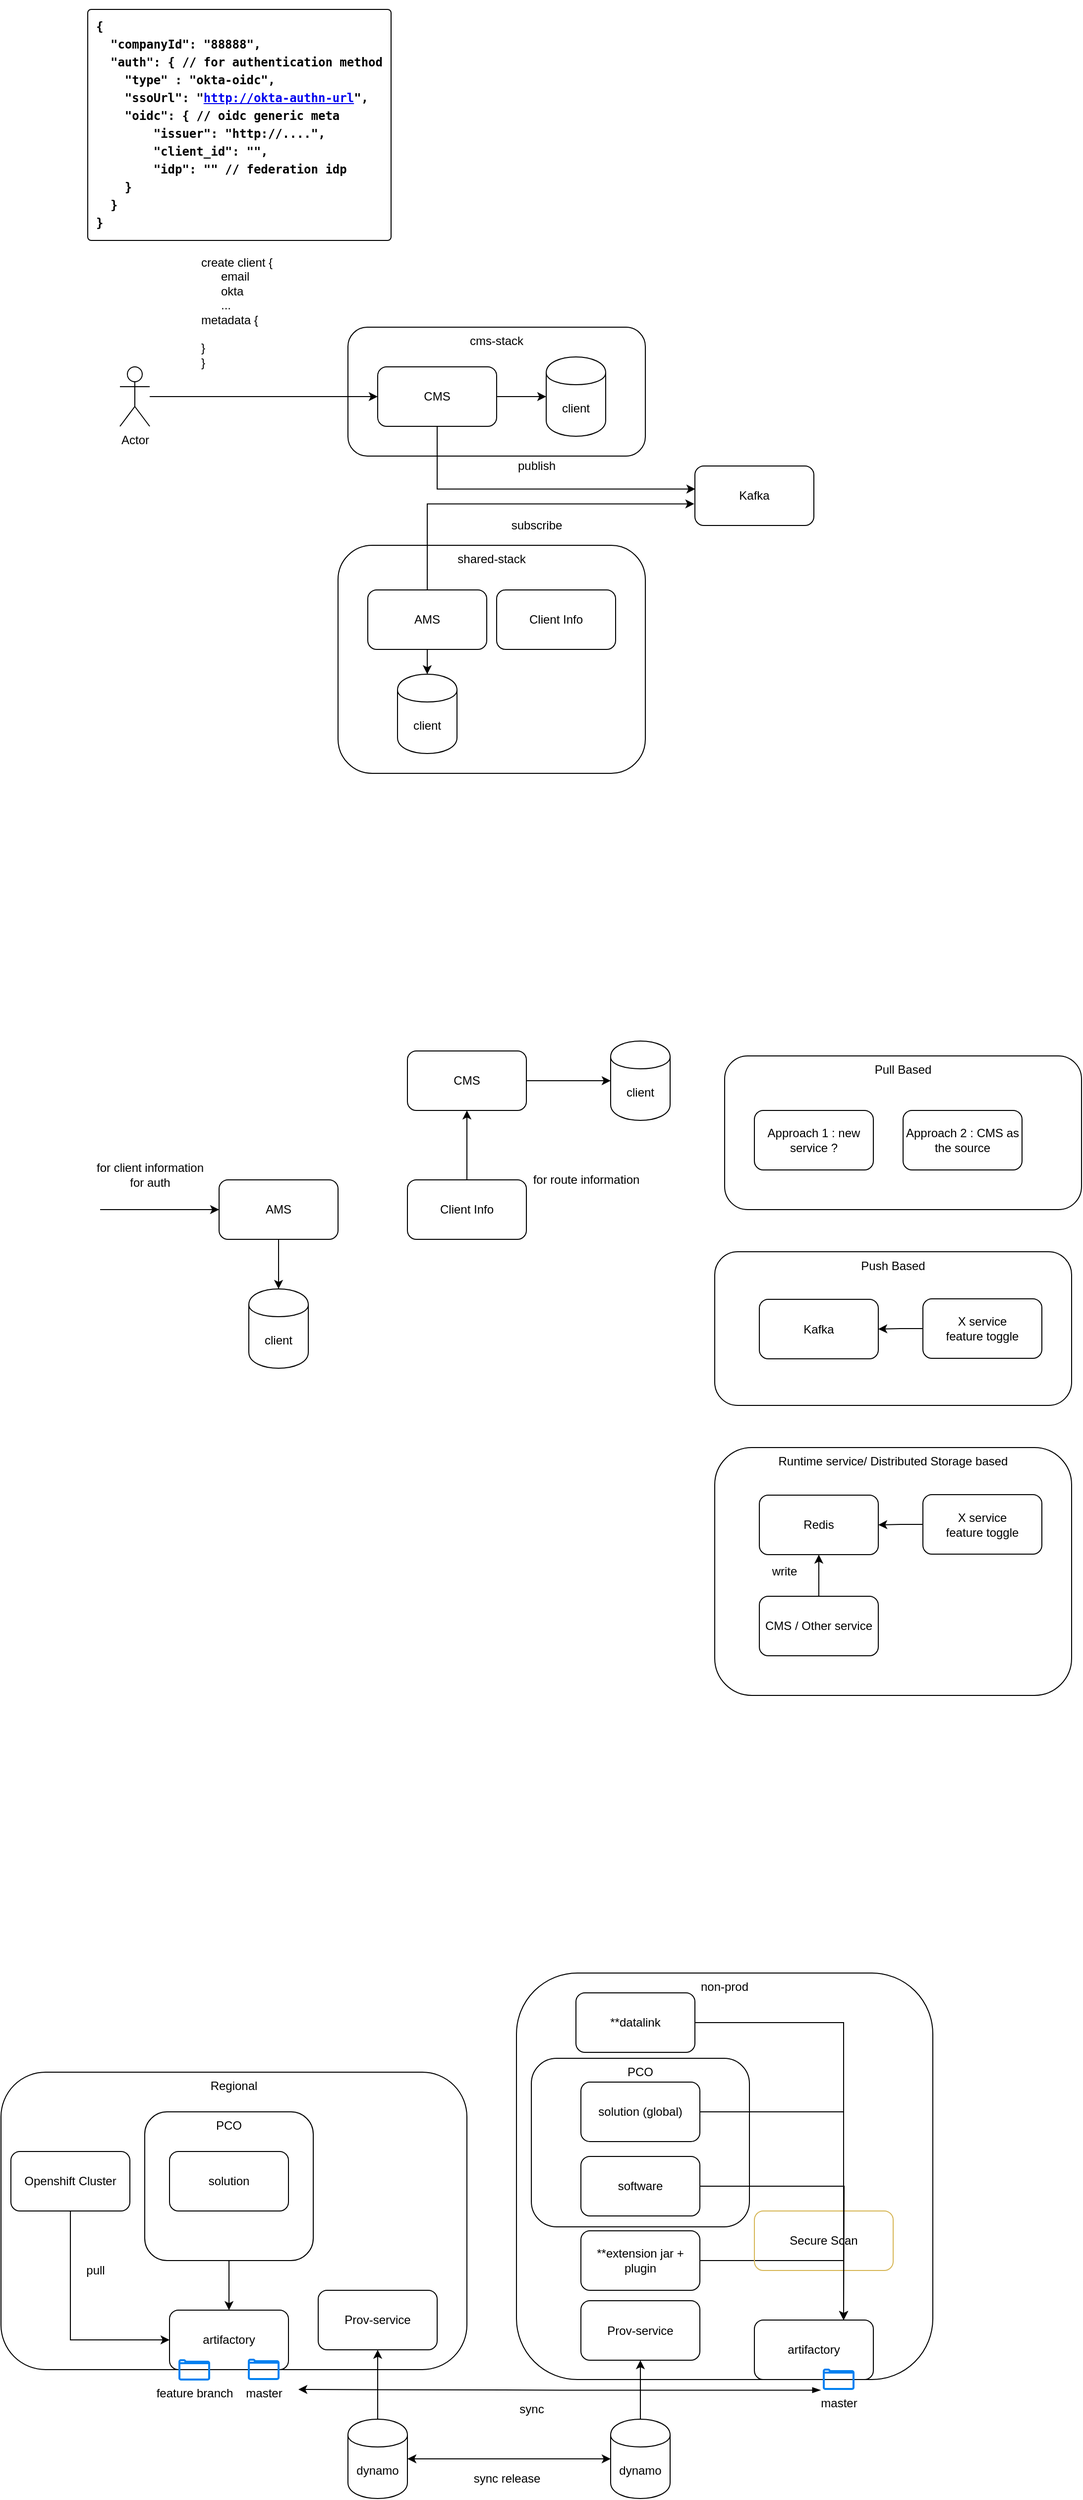 <mxfile version="13.4.4" type="github">
  <diagram id="QwgGPqd0MF7SwD2WUHnU" name="Page-1">
    <mxGraphModel dx="1373" dy="2388" grid="1" gridSize="10" guides="1" tooltips="1" connect="1" arrows="1" fold="1" page="1" pageScale="1" pageWidth="1200" pageHeight="1600" math="0" shadow="0">
      <root>
        <mxCell id="0" />
        <mxCell id="1" parent="0" />
        <mxCell id="JEOs9_bkAiMNrlxeWsTZ-37" value="Push Based" style="rounded=1;whiteSpace=wrap;html=1;align=center;verticalAlign=top;" vertex="1" parent="1">
          <mxGeometry x="790" y="1072.5" width="360" height="155" as="geometry" />
        </mxCell>
        <mxCell id="JEOs9_bkAiMNrlxeWsTZ-36" value="Pull Based" style="rounded=1;whiteSpace=wrap;html=1;align=center;verticalAlign=top;" vertex="1" parent="1">
          <mxGeometry x="800" y="875" width="360" height="155" as="geometry" />
        </mxCell>
        <mxCell id="JEOs9_bkAiMNrlxeWsTZ-1" value="shared-stack" style="rounded=1;whiteSpace=wrap;html=1;verticalAlign=top;" vertex="1" parent="1">
          <mxGeometry x="410" y="360" width="310" height="230" as="geometry" />
        </mxCell>
        <mxCell id="JEOs9_bkAiMNrlxeWsTZ-2" value="cms-stack" style="rounded=1;whiteSpace=wrap;html=1;verticalAlign=top;" vertex="1" parent="1">
          <mxGeometry x="420" y="140" width="300" height="130" as="geometry" />
        </mxCell>
        <mxCell id="JEOs9_bkAiMNrlxeWsTZ-5" style="edgeStyle=orthogonalEdgeStyle;rounded=0;orthogonalLoop=1;jettySize=auto;html=1;exitX=1;exitY=0.5;exitDx=0;exitDy=0;" edge="1" parent="1" source="JEOs9_bkAiMNrlxeWsTZ-3" target="JEOs9_bkAiMNrlxeWsTZ-4">
          <mxGeometry relative="1" as="geometry" />
        </mxCell>
        <mxCell id="JEOs9_bkAiMNrlxeWsTZ-13" style="edgeStyle=orthogonalEdgeStyle;rounded=0;orthogonalLoop=1;jettySize=auto;html=1;exitX=0.5;exitY=1;exitDx=0;exitDy=0;entryX=0.004;entryY=0.387;entryDx=0;entryDy=0;entryPerimeter=0;" edge="1" parent="1" source="JEOs9_bkAiMNrlxeWsTZ-3" target="JEOs9_bkAiMNrlxeWsTZ-9">
          <mxGeometry relative="1" as="geometry" />
        </mxCell>
        <mxCell id="JEOs9_bkAiMNrlxeWsTZ-3" value="CMS" style="rounded=1;whiteSpace=wrap;html=1;" vertex="1" parent="1">
          <mxGeometry x="450" y="180" width="120" height="60" as="geometry" />
        </mxCell>
        <mxCell id="JEOs9_bkAiMNrlxeWsTZ-4" value="client" style="shape=cylinder;whiteSpace=wrap;html=1;boundedLbl=1;backgroundOutline=1;" vertex="1" parent="1">
          <mxGeometry x="620" y="170" width="60" height="80" as="geometry" />
        </mxCell>
        <mxCell id="JEOs9_bkAiMNrlxeWsTZ-7" style="edgeStyle=orthogonalEdgeStyle;rounded=0;orthogonalLoop=1;jettySize=auto;html=1;" edge="1" parent="1" source="JEOs9_bkAiMNrlxeWsTZ-6" target="JEOs9_bkAiMNrlxeWsTZ-3">
          <mxGeometry relative="1" as="geometry" />
        </mxCell>
        <mxCell id="JEOs9_bkAiMNrlxeWsTZ-6" value="Actor" style="shape=umlActor;verticalLabelPosition=bottom;verticalAlign=top;html=1;outlineConnect=0;" vertex="1" parent="1">
          <mxGeometry x="190" y="180" width="30" height="60" as="geometry" />
        </mxCell>
        <mxCell id="2" value="create client {&lt;br&gt;&amp;nbsp; &amp;nbsp; &amp;nbsp; email&lt;br&gt;&amp;nbsp; &amp;nbsp; &amp;nbsp; okta&lt;br&gt;&amp;nbsp; &amp;nbsp; &amp;nbsp; ...&lt;br&gt;metadata {&lt;br&gt;&lt;br&gt;}&lt;br&gt;&lt;div&gt;&lt;span&gt;}&lt;/span&gt;&lt;/div&gt;" style="text;html=1;align=left;verticalAlign=middle;resizable=0;points=[];autosize=1;" vertex="1" parent="1">
          <mxGeometry x="270" y="70" width="90" height="110" as="geometry" />
        </mxCell>
        <mxCell id="JEOs9_bkAiMNrlxeWsTZ-8" value="&lt;pre class=&quot;c-mrkdwn__pre&quot; style=&quot;box-sizing: inherit ; margin-top: 4px ; margin-bottom: 4px ; padding: 8px ; line-height: 1.5 ; overflow-wrap: break-word ; word-break: normal ; border: 1px solid ; border-radius: 4px ; text-align: left&quot;&gt;&lt;b&gt;{&lt;span style=&quot;box-sizing: inherit&quot;&gt;&lt;br style=&quot;box-sizing: inherit&quot;&gt;&lt;/span&gt;  &quot;companyId&quot;: &quot;88888&quot;,&lt;span style=&quot;box-sizing: inherit&quot;&gt;&lt;br style=&quot;box-sizing: inherit&quot;&gt;&lt;/span&gt;  &quot;auth&quot;: { // for authentication method&lt;span style=&quot;box-sizing: inherit&quot;&gt;&lt;br style=&quot;box-sizing: inherit&quot;&gt;&lt;/span&gt;    &quot;type&quot; : &quot;okta-oidc&quot;,&lt;span style=&quot;box-sizing: inherit&quot;&gt;&lt;br style=&quot;box-sizing: inherit&quot;&gt;&lt;/span&gt;    &quot;ssoUrl&quot;: &quot;&lt;a target=&quot;_blank&quot; class=&quot;c-link&quot; href=&quot;http://okta-authn-url/&quot; style=&quot;box-sizing: inherit&quot;&gt;http://okta-authn-url&lt;/a&gt;&quot;,&lt;span style=&quot;box-sizing: inherit&quot;&gt;&lt;br style=&quot;box-sizing: inherit&quot;&gt;&lt;/span&gt;    &quot;oidc&quot;: { // oidc generic meta&lt;span style=&quot;box-sizing: inherit&quot;&gt;&lt;br style=&quot;box-sizing: inherit&quot;&gt;&lt;/span&gt;        &quot;issuer&quot;: &quot;http://....&quot;,&lt;span style=&quot;box-sizing: inherit&quot;&gt;&lt;br style=&quot;box-sizing: inherit&quot;&gt;&lt;/span&gt;        &quot;client_id&quot;: &quot;&quot;,&lt;span style=&quot;box-sizing: inherit&quot;&gt;&lt;br style=&quot;box-sizing: inherit&quot;&gt;&lt;/span&gt;        &quot;idp&quot;: &quot;&quot; // federation idp&lt;span style=&quot;box-sizing: inherit&quot;&gt;&lt;br style=&quot;box-sizing: inherit&quot;&gt;&lt;/span&gt;    }      &lt;span style=&quot;box-sizing: inherit&quot;&gt;&lt;br style=&quot;box-sizing: inherit&quot;&gt;&lt;/span&gt;  }&lt;span style=&quot;box-sizing: inherit&quot;&gt;&lt;br style=&quot;box-sizing: inherit&quot;&gt;&lt;/span&gt;}&lt;/b&gt;&lt;/pre&gt;" style="text;html=1;align=center;verticalAlign=middle;resizable=0;points=[];autosize=1;" vertex="1" parent="1">
          <mxGeometry x="150" y="-190" width="320" height="250" as="geometry" />
        </mxCell>
        <mxCell id="JEOs9_bkAiMNrlxeWsTZ-9" value="Kafka" style="rounded=1;whiteSpace=wrap;html=1;align=center;" vertex="1" parent="1">
          <mxGeometry x="770" y="280" width="120" height="60" as="geometry" />
        </mxCell>
        <mxCell id="JEOs9_bkAiMNrlxeWsTZ-14" style="edgeStyle=orthogonalEdgeStyle;rounded=0;orthogonalLoop=1;jettySize=auto;html=1;exitX=0.5;exitY=0;exitDx=0;exitDy=0;entryX=-0.005;entryY=0.637;entryDx=0;entryDy=0;entryPerimeter=0;" edge="1" parent="1" source="JEOs9_bkAiMNrlxeWsTZ-10" target="JEOs9_bkAiMNrlxeWsTZ-9">
          <mxGeometry relative="1" as="geometry" />
        </mxCell>
        <mxCell id="JEOs9_bkAiMNrlxeWsTZ-17" style="edgeStyle=orthogonalEdgeStyle;rounded=0;orthogonalLoop=1;jettySize=auto;html=1;exitX=0.5;exitY=1;exitDx=0;exitDy=0;entryX=0.5;entryY=0;entryDx=0;entryDy=0;" edge="1" parent="1" source="JEOs9_bkAiMNrlxeWsTZ-10" target="JEOs9_bkAiMNrlxeWsTZ-12">
          <mxGeometry relative="1" as="geometry" />
        </mxCell>
        <mxCell id="JEOs9_bkAiMNrlxeWsTZ-10" value="AMS" style="rounded=1;whiteSpace=wrap;html=1;" vertex="1" parent="1">
          <mxGeometry x="440" y="405" width="120" height="60" as="geometry" />
        </mxCell>
        <mxCell id="JEOs9_bkAiMNrlxeWsTZ-11" value="Client Info" style="rounded=1;whiteSpace=wrap;html=1;align=center;" vertex="1" parent="1">
          <mxGeometry x="570" y="405" width="120" height="60" as="geometry" />
        </mxCell>
        <mxCell id="JEOs9_bkAiMNrlxeWsTZ-12" value="client" style="shape=cylinder;whiteSpace=wrap;html=1;boundedLbl=1;backgroundOutline=1;" vertex="1" parent="1">
          <mxGeometry x="470" y="490" width="60" height="80" as="geometry" />
        </mxCell>
        <mxCell id="JEOs9_bkAiMNrlxeWsTZ-15" value="publish" style="text;html=1;align=center;verticalAlign=middle;resizable=0;points=[];autosize=1;" vertex="1" parent="1">
          <mxGeometry x="585" y="270" width="50" height="20" as="geometry" />
        </mxCell>
        <mxCell id="JEOs9_bkAiMNrlxeWsTZ-16" value="subscribe" style="text;html=1;align=center;verticalAlign=middle;resizable=0;points=[];autosize=1;" vertex="1" parent="1">
          <mxGeometry x="575" y="330" width="70" height="20" as="geometry" />
        </mxCell>
        <mxCell id="JEOs9_bkAiMNrlxeWsTZ-29" style="edgeStyle=orthogonalEdgeStyle;rounded=0;orthogonalLoop=1;jettySize=auto;html=1;entryX=0;entryY=0.5;entryDx=0;entryDy=0;" edge="1" parent="1" source="JEOs9_bkAiMNrlxeWsTZ-19" target="JEOs9_bkAiMNrlxeWsTZ-28">
          <mxGeometry relative="1" as="geometry" />
        </mxCell>
        <mxCell id="JEOs9_bkAiMNrlxeWsTZ-19" value="CMS" style="rounded=1;whiteSpace=wrap;html=1;" vertex="1" parent="1">
          <mxGeometry x="480" y="870" width="120" height="60" as="geometry" />
        </mxCell>
        <mxCell id="JEOs9_bkAiMNrlxeWsTZ-21" style="edgeStyle=orthogonalEdgeStyle;rounded=0;orthogonalLoop=1;jettySize=auto;html=1;entryX=0.5;entryY=1;entryDx=0;entryDy=0;" edge="1" parent="1" source="JEOs9_bkAiMNrlxeWsTZ-20" target="JEOs9_bkAiMNrlxeWsTZ-19">
          <mxGeometry relative="1" as="geometry" />
        </mxCell>
        <mxCell id="JEOs9_bkAiMNrlxeWsTZ-20" value="Client Info" style="rounded=1;whiteSpace=wrap;html=1;align=center;" vertex="1" parent="1">
          <mxGeometry x="480" y="1000" width="120" height="60" as="geometry" />
        </mxCell>
        <mxCell id="JEOs9_bkAiMNrlxeWsTZ-22" value="for route information" style="text;html=1;align=center;verticalAlign=middle;resizable=0;points=[];autosize=1;" vertex="1" parent="1">
          <mxGeometry x="600" y="990" width="120" height="20" as="geometry" />
        </mxCell>
        <mxCell id="JEOs9_bkAiMNrlxeWsTZ-25" style="edgeStyle=orthogonalEdgeStyle;rounded=0;orthogonalLoop=1;jettySize=auto;html=1;exitX=0.5;exitY=1;exitDx=0;exitDy=0;entryX=0.5;entryY=0;entryDx=0;entryDy=0;" edge="1" parent="1" source="JEOs9_bkAiMNrlxeWsTZ-23" target="JEOs9_bkAiMNrlxeWsTZ-24">
          <mxGeometry relative="1" as="geometry" />
        </mxCell>
        <mxCell id="JEOs9_bkAiMNrlxeWsTZ-23" value="AMS" style="rounded=1;whiteSpace=wrap;html=1;" vertex="1" parent="1">
          <mxGeometry x="290" y="1000" width="120" height="60" as="geometry" />
        </mxCell>
        <mxCell id="JEOs9_bkAiMNrlxeWsTZ-24" value="client" style="shape=cylinder;whiteSpace=wrap;html=1;boundedLbl=1;backgroundOutline=1;" vertex="1" parent="1">
          <mxGeometry x="320" y="1110" width="60" height="80" as="geometry" />
        </mxCell>
        <mxCell id="JEOs9_bkAiMNrlxeWsTZ-26" value="" style="endArrow=classic;html=1;entryX=0;entryY=0.5;entryDx=0;entryDy=0;" edge="1" parent="1" target="JEOs9_bkAiMNrlxeWsTZ-23">
          <mxGeometry width="50" height="50" relative="1" as="geometry">
            <mxPoint x="170" y="1030" as="sourcePoint" />
            <mxPoint x="170" y="990" as="targetPoint" />
          </mxGeometry>
        </mxCell>
        <mxCell id="JEOs9_bkAiMNrlxeWsTZ-27" value="for client information&lt;br&gt;for auth" style="text;html=1;align=center;verticalAlign=middle;resizable=0;points=[];autosize=1;" vertex="1" parent="1">
          <mxGeometry x="160" y="980" width="120" height="30" as="geometry" />
        </mxCell>
        <mxCell id="JEOs9_bkAiMNrlxeWsTZ-28" value="client" style="shape=cylinder;whiteSpace=wrap;html=1;boundedLbl=1;backgroundOutline=1;align=center;" vertex="1" parent="1">
          <mxGeometry x="685" y="860" width="60" height="80" as="geometry" />
        </mxCell>
        <mxCell id="JEOs9_bkAiMNrlxeWsTZ-33" value="Approach 1 : new service ?" style="rounded=1;whiteSpace=wrap;html=1;align=center;" vertex="1" parent="1">
          <mxGeometry x="830" y="930" width="120" height="60" as="geometry" />
        </mxCell>
        <mxCell id="JEOs9_bkAiMNrlxeWsTZ-34" value="Approach 2 : CMS as the source" style="rounded=1;whiteSpace=wrap;html=1;align=center;" vertex="1" parent="1">
          <mxGeometry x="980" y="930" width="120" height="60" as="geometry" />
        </mxCell>
        <mxCell id="JEOs9_bkAiMNrlxeWsTZ-39" style="edgeStyle=orthogonalEdgeStyle;rounded=0;orthogonalLoop=1;jettySize=auto;html=1;entryX=1;entryY=0.5;entryDx=0;entryDy=0;" edge="1" parent="1" source="JEOs9_bkAiMNrlxeWsTZ-35" target="JEOs9_bkAiMNrlxeWsTZ-38">
          <mxGeometry relative="1" as="geometry" />
        </mxCell>
        <mxCell id="JEOs9_bkAiMNrlxeWsTZ-35" value="X service&lt;br&gt;feature toggle" style="rounded=1;whiteSpace=wrap;html=1;align=center;" vertex="1" parent="1">
          <mxGeometry x="1000" y="1120" width="120" height="60" as="geometry" />
        </mxCell>
        <mxCell id="JEOs9_bkAiMNrlxeWsTZ-38" value="Kafka" style="rounded=1;whiteSpace=wrap;html=1;align=center;" vertex="1" parent="1">
          <mxGeometry x="835" y="1120.5" width="120" height="60" as="geometry" />
        </mxCell>
        <mxCell id="JEOs9_bkAiMNrlxeWsTZ-40" value="Runtime service/ Distributed Storage based" style="rounded=1;whiteSpace=wrap;html=1;align=center;verticalAlign=top;" vertex="1" parent="1">
          <mxGeometry x="790" y="1270" width="360" height="250" as="geometry" />
        </mxCell>
        <mxCell id="JEOs9_bkAiMNrlxeWsTZ-41" style="edgeStyle=orthogonalEdgeStyle;rounded=0;orthogonalLoop=1;jettySize=auto;html=1;entryX=1;entryY=0.5;entryDx=0;entryDy=0;" edge="1" parent="1" source="JEOs9_bkAiMNrlxeWsTZ-42" target="JEOs9_bkAiMNrlxeWsTZ-43">
          <mxGeometry relative="1" as="geometry" />
        </mxCell>
        <mxCell id="JEOs9_bkAiMNrlxeWsTZ-42" value="X service&lt;br&gt;feature toggle" style="rounded=1;whiteSpace=wrap;html=1;align=center;" vertex="1" parent="1">
          <mxGeometry x="1000" y="1317.5" width="120" height="60" as="geometry" />
        </mxCell>
        <mxCell id="JEOs9_bkAiMNrlxeWsTZ-43" value="Redis" style="rounded=1;whiteSpace=wrap;html=1;align=center;" vertex="1" parent="1">
          <mxGeometry x="835" y="1318" width="120" height="60" as="geometry" />
        </mxCell>
        <mxCell id="JEOs9_bkAiMNrlxeWsTZ-45" style="edgeStyle=orthogonalEdgeStyle;rounded=0;orthogonalLoop=1;jettySize=auto;html=1;exitX=0.5;exitY=0;exitDx=0;exitDy=0;entryX=0.5;entryY=1;entryDx=0;entryDy=0;" edge="1" parent="1" source="JEOs9_bkAiMNrlxeWsTZ-44" target="JEOs9_bkAiMNrlxeWsTZ-43">
          <mxGeometry relative="1" as="geometry" />
        </mxCell>
        <mxCell id="JEOs9_bkAiMNrlxeWsTZ-44" value="CMS / Other service" style="rounded=1;whiteSpace=wrap;html=1;align=center;" vertex="1" parent="1">
          <mxGeometry x="835" y="1420" width="120" height="60" as="geometry" />
        </mxCell>
        <mxCell id="JEOs9_bkAiMNrlxeWsTZ-46" value="write" style="text;html=1;align=center;verticalAlign=middle;resizable=0;points=[];autosize=1;" vertex="1" parent="1">
          <mxGeometry x="840" y="1385" width="40" height="20" as="geometry" />
        </mxCell>
        <mxCell id="JEOs9_bkAiMNrlxeWsTZ-47" value="Regional" style="rounded=1;whiteSpace=wrap;html=1;align=center;verticalAlign=top;" vertex="1" parent="1">
          <mxGeometry x="70" y="1900" width="470" height="300" as="geometry" />
        </mxCell>
        <mxCell id="JEOs9_bkAiMNrlxeWsTZ-48" value="non-prod" style="rounded=1;whiteSpace=wrap;html=1;align=center;verticalAlign=top;" vertex="1" parent="1">
          <mxGeometry x="590" y="1800" width="420" height="410" as="geometry" />
        </mxCell>
        <mxCell id="JEOs9_bkAiMNrlxeWsTZ-49" value="solution" style="rounded=1;whiteSpace=wrap;html=1;align=center;" vertex="1" parent="1">
          <mxGeometry x="240" y="1980" width="120" height="60" as="geometry" />
        </mxCell>
        <mxCell id="JEOs9_bkAiMNrlxeWsTZ-50" value="artifactory&lt;br&gt;" style="rounded=1;whiteSpace=wrap;html=1;align=center;" vertex="1" parent="1">
          <mxGeometry x="240" y="2140" width="120" height="60" as="geometry" />
        </mxCell>
        <mxCell id="JEOs9_bkAiMNrlxeWsTZ-51" value="artifactory" style="rounded=1;whiteSpace=wrap;html=1;align=center;" vertex="1" parent="1">
          <mxGeometry x="830" y="2150" width="120" height="60" as="geometry" />
        </mxCell>
        <mxCell id="JEOs9_bkAiMNrlxeWsTZ-55" style="edgeStyle=orthogonalEdgeStyle;rounded=0;orthogonalLoop=1;jettySize=auto;html=1;entryX=0.75;entryY=0;entryDx=0;entryDy=0;" edge="1" parent="1" source="JEOs9_bkAiMNrlxeWsTZ-52" target="JEOs9_bkAiMNrlxeWsTZ-51">
          <mxGeometry relative="1" as="geometry">
            <Array as="points">
              <mxPoint x="920" y="1940" />
            </Array>
          </mxGeometry>
        </mxCell>
        <mxCell id="JEOs9_bkAiMNrlxeWsTZ-52" value="solution (global)" style="rounded=1;whiteSpace=wrap;html=1;align=center;" vertex="1" parent="1">
          <mxGeometry x="655" y="1910" width="120" height="60" as="geometry" />
        </mxCell>
        <mxCell id="JEOs9_bkAiMNrlxeWsTZ-54" style="edgeStyle=orthogonalEdgeStyle;rounded=0;orthogonalLoop=1;jettySize=auto;html=1;exitX=1;exitY=0.5;exitDx=0;exitDy=0;entryX=0.75;entryY=0;entryDx=0;entryDy=0;" edge="1" parent="1" source="JEOs9_bkAiMNrlxeWsTZ-53" target="JEOs9_bkAiMNrlxeWsTZ-51">
          <mxGeometry relative="1" as="geometry" />
        </mxCell>
        <mxCell id="JEOs9_bkAiMNrlxeWsTZ-53" value="**extension jar + plugin" style="rounded=1;whiteSpace=wrap;html=1;align=center;" vertex="1" parent="1">
          <mxGeometry x="655" y="2060" width="120" height="60" as="geometry" />
        </mxCell>
        <mxCell id="JEOs9_bkAiMNrlxeWsTZ-56" value="Secure Scan" style="rounded=1;whiteSpace=wrap;html=1;align=center;strokeColor=#d6b656;fillColor=none;" vertex="1" parent="1">
          <mxGeometry x="830" y="2040" width="140" height="60" as="geometry" />
        </mxCell>
        <mxCell id="JEOs9_bkAiMNrlxeWsTZ-60" style="edgeStyle=orthogonalEdgeStyle;rounded=0;orthogonalLoop=1;jettySize=auto;html=1;endArrow=classic;endFill=1;startArrow=blockThin;startFill=1;exitX=-0.104;exitY=1.061;exitDx=0;exitDy=0;exitPerimeter=0;" edge="1" parent="1" source="JEOs9_bkAiMNrlxeWsTZ-75">
          <mxGeometry relative="1" as="geometry">
            <mxPoint x="880" y="2220" as="sourcePoint" />
            <mxPoint x="370" y="2220" as="targetPoint" />
            <Array as="points">
              <mxPoint x="635" y="2220" />
            </Array>
          </mxGeometry>
        </mxCell>
        <mxCell id="JEOs9_bkAiMNrlxeWsTZ-62" style="edgeStyle=orthogonalEdgeStyle;rounded=0;orthogonalLoop=1;jettySize=auto;html=1;exitX=0.5;exitY=1;exitDx=0;exitDy=0;entryX=0.5;entryY=0;entryDx=0;entryDy=0;" edge="1" parent="1" source="JEOs9_bkAiMNrlxeWsTZ-61" target="JEOs9_bkAiMNrlxeWsTZ-50">
          <mxGeometry relative="1" as="geometry" />
        </mxCell>
        <mxCell id="JEOs9_bkAiMNrlxeWsTZ-61" value="PCO" style="rounded=1;whiteSpace=wrap;html=1;fillColor=none;align=center;verticalAlign=top;" vertex="1" parent="1">
          <mxGeometry x="215" y="1940" width="170" height="150" as="geometry" />
        </mxCell>
        <mxCell id="JEOs9_bkAiMNrlxeWsTZ-65" style="edgeStyle=orthogonalEdgeStyle;rounded=0;orthogonalLoop=1;jettySize=auto;html=1;exitX=0.5;exitY=1;exitDx=0;exitDy=0;entryX=0;entryY=0.5;entryDx=0;entryDy=0;startArrow=none;startFill=0;endArrow=classic;endFill=1;" edge="1" parent="1" source="JEOs9_bkAiMNrlxeWsTZ-64" target="JEOs9_bkAiMNrlxeWsTZ-50">
          <mxGeometry relative="1" as="geometry" />
        </mxCell>
        <mxCell id="JEOs9_bkAiMNrlxeWsTZ-64" value="Openshift Cluster" style="rounded=1;whiteSpace=wrap;html=1;fillColor=none;align=center;" vertex="1" parent="1">
          <mxGeometry x="80" y="1980" width="120" height="60" as="geometry" />
        </mxCell>
        <mxCell id="JEOs9_bkAiMNrlxeWsTZ-67" style="edgeStyle=orthogonalEdgeStyle;rounded=0;orthogonalLoop=1;jettySize=auto;html=1;exitX=1;exitY=0.5;exitDx=0;exitDy=0;entryX=0.75;entryY=0;entryDx=0;entryDy=0;startArrow=none;startFill=0;endArrow=classic;endFill=1;" edge="1" parent="1" source="JEOs9_bkAiMNrlxeWsTZ-66" target="JEOs9_bkAiMNrlxeWsTZ-51">
          <mxGeometry relative="1" as="geometry" />
        </mxCell>
        <mxCell id="JEOs9_bkAiMNrlxeWsTZ-66" value="**datalink" style="rounded=1;whiteSpace=wrap;html=1;align=center;" vertex="1" parent="1">
          <mxGeometry x="650" y="1820" width="120" height="60" as="geometry" />
        </mxCell>
        <mxCell id="JEOs9_bkAiMNrlxeWsTZ-68" value="PCO" style="rounded=1;whiteSpace=wrap;html=1;fillColor=none;align=center;verticalAlign=top;" vertex="1" parent="1">
          <mxGeometry x="605" y="1886" width="220" height="170" as="geometry" />
        </mxCell>
        <mxCell id="JEOs9_bkAiMNrlxeWsTZ-69" value="Prov-service" style="rounded=1;whiteSpace=wrap;html=1;fillColor=none;align=center;" vertex="1" parent="1">
          <mxGeometry x="655" y="2130.5" width="120" height="60" as="geometry" />
        </mxCell>
        <mxCell id="JEOs9_bkAiMNrlxeWsTZ-70" value="Prov-service" style="rounded=1;whiteSpace=wrap;html=1;fillColor=none;align=center;" vertex="1" parent="1">
          <mxGeometry x="390" y="2120" width="120" height="60" as="geometry" />
        </mxCell>
        <mxCell id="JEOs9_bkAiMNrlxeWsTZ-79" style="edgeStyle=orthogonalEdgeStyle;rounded=0;orthogonalLoop=1;jettySize=auto;html=1;exitX=0.5;exitY=0;exitDx=0;exitDy=0;startArrow=none;startFill=0;endArrow=classic;endFill=1;" edge="1" parent="1" source="JEOs9_bkAiMNrlxeWsTZ-71" target="JEOs9_bkAiMNrlxeWsTZ-69">
          <mxGeometry relative="1" as="geometry" />
        </mxCell>
        <mxCell id="JEOs9_bkAiMNrlxeWsTZ-71" value="dynamo" style="shape=cylinder;whiteSpace=wrap;html=1;boundedLbl=1;backgroundOutline=1;fillColor=none;align=center;" vertex="1" parent="1">
          <mxGeometry x="685" y="2250" width="60" height="80" as="geometry" />
        </mxCell>
        <mxCell id="JEOs9_bkAiMNrlxeWsTZ-78" style="edgeStyle=orthogonalEdgeStyle;rounded=0;orthogonalLoop=1;jettySize=auto;html=1;entryX=0.5;entryY=1;entryDx=0;entryDy=0;startArrow=none;startFill=0;endArrow=classic;endFill=1;" edge="1" parent="1" source="JEOs9_bkAiMNrlxeWsTZ-72" target="JEOs9_bkAiMNrlxeWsTZ-70">
          <mxGeometry relative="1" as="geometry" />
        </mxCell>
        <mxCell id="JEOs9_bkAiMNrlxeWsTZ-81" style="edgeStyle=orthogonalEdgeStyle;rounded=0;orthogonalLoop=1;jettySize=auto;html=1;exitX=1;exitY=0.5;exitDx=0;exitDy=0;startArrow=classic;startFill=1;endArrow=classic;endFill=1;" edge="1" parent="1" source="JEOs9_bkAiMNrlxeWsTZ-72" target="JEOs9_bkAiMNrlxeWsTZ-71">
          <mxGeometry relative="1" as="geometry" />
        </mxCell>
        <mxCell id="JEOs9_bkAiMNrlxeWsTZ-72" value="dynamo" style="shape=cylinder;whiteSpace=wrap;html=1;boundedLbl=1;backgroundOutline=1;fillColor=none;align=center;" vertex="1" parent="1">
          <mxGeometry x="420" y="2250" width="60" height="80" as="geometry" />
        </mxCell>
        <mxCell id="JEOs9_bkAiMNrlxeWsTZ-73" value="feature branch" style="html=1;verticalLabelPosition=bottom;align=center;labelBackgroundColor=#ffffff;verticalAlign=top;strokeWidth=2;strokeColor=#0080F0;shadow=0;dashed=0;shape=mxgraph.ios7.icons.folder;fillColor=none;" vertex="1" parent="1">
          <mxGeometry x="250" y="2190.5" width="30" height="19.5" as="geometry" />
        </mxCell>
        <mxCell id="JEOs9_bkAiMNrlxeWsTZ-74" value="master" style="html=1;verticalLabelPosition=bottom;align=center;labelBackgroundColor=#ffffff;verticalAlign=top;strokeWidth=2;strokeColor=#0080F0;shadow=0;dashed=0;shape=mxgraph.ios7.icons.folder;fillColor=none;" vertex="1" parent="1">
          <mxGeometry x="320" y="2190" width="30" height="19.5" as="geometry" />
        </mxCell>
        <mxCell id="JEOs9_bkAiMNrlxeWsTZ-75" value="master" style="html=1;verticalLabelPosition=bottom;align=center;labelBackgroundColor=#ffffff;verticalAlign=top;strokeWidth=2;strokeColor=#0080F0;shadow=0;dashed=0;shape=mxgraph.ios7.icons.folder;fillColor=none;" vertex="1" parent="1">
          <mxGeometry x="900" y="2200" width="30" height="19.5" as="geometry" />
        </mxCell>
        <mxCell id="JEOs9_bkAiMNrlxeWsTZ-77" value="sync" style="text;html=1;align=center;verticalAlign=middle;resizable=0;points=[];autosize=1;" vertex="1" parent="1">
          <mxGeometry x="585" y="2230" width="40" height="20" as="geometry" />
        </mxCell>
        <mxCell id="JEOs9_bkAiMNrlxeWsTZ-82" value="sync release" style="text;html=1;align=center;verticalAlign=middle;resizable=0;points=[];autosize=1;" vertex="1" parent="1">
          <mxGeometry x="540" y="2300" width="80" height="20" as="geometry" />
        </mxCell>
        <mxCell id="JEOs9_bkAiMNrlxeWsTZ-84" style="edgeStyle=orthogonalEdgeStyle;rounded=0;orthogonalLoop=1;jettySize=auto;html=1;startArrow=none;startFill=0;endArrow=classic;endFill=1;" edge="1" parent="1" source="JEOs9_bkAiMNrlxeWsTZ-83">
          <mxGeometry relative="1" as="geometry">
            <mxPoint x="920" y="2150" as="targetPoint" />
          </mxGeometry>
        </mxCell>
        <mxCell id="JEOs9_bkAiMNrlxeWsTZ-83" value="software" style="rounded=1;whiteSpace=wrap;html=1;align=center;" vertex="1" parent="1">
          <mxGeometry x="655" y="1985" width="120" height="60" as="geometry" />
        </mxCell>
        <mxCell id="JEOs9_bkAiMNrlxeWsTZ-85" value="pull" style="text;html=1;align=center;verticalAlign=middle;resizable=0;points=[];autosize=1;" vertex="1" parent="1">
          <mxGeometry x="150" y="2090" width="30" height="20" as="geometry" />
        </mxCell>
      </root>
    </mxGraphModel>
  </diagram>
</mxfile>
